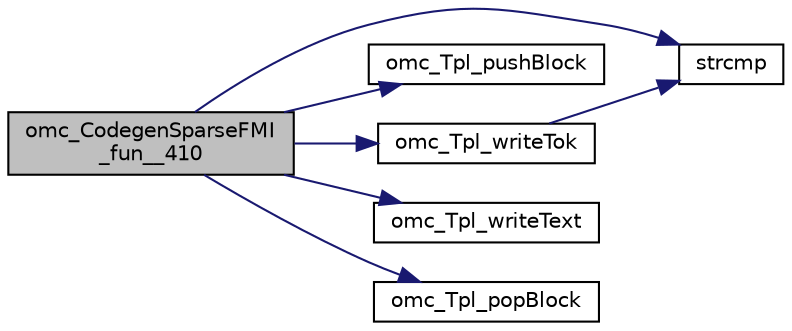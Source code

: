 digraph "omc_CodegenSparseFMI_fun__410"
{
  edge [fontname="Helvetica",fontsize="10",labelfontname="Helvetica",labelfontsize="10"];
  node [fontname="Helvetica",fontsize="10",shape=record];
  rankdir="LR";
  Node106050 [label="omc_CodegenSparseFMI\l_fun__410",height=0.2,width=0.4,color="black", fillcolor="grey75", style="filled", fontcolor="black"];
  Node106050 -> Node106051 [color="midnightblue",fontsize="10",style="solid",fontname="Helvetica"];
  Node106051 [label="strcmp",height=0.2,width=0.4,color="black", fillcolor="white", style="filled",URL="$db/d13/_c_vode_get_8m.html#ab022bbe018438998408fda94a327a547"];
  Node106050 -> Node106052 [color="midnightblue",fontsize="10",style="solid",fontname="Helvetica"];
  Node106052 [label="omc_Tpl_pushBlock",height=0.2,width=0.4,color="black", fillcolor="white", style="filled",URL="$d7/d52/_tpl_8c.html#a99d6bda0846441f21c5081261888085a"];
  Node106050 -> Node106053 [color="midnightblue",fontsize="10",style="solid",fontname="Helvetica"];
  Node106053 [label="omc_Tpl_writeTok",height=0.2,width=0.4,color="black", fillcolor="white", style="filled",URL="$d7/d52/_tpl_8c.html#a1038a57834f028b49f38adc4d5fcd049"];
  Node106053 -> Node106051 [color="midnightblue",fontsize="10",style="solid",fontname="Helvetica"];
  Node106050 -> Node106054 [color="midnightblue",fontsize="10",style="solid",fontname="Helvetica"];
  Node106054 [label="omc_Tpl_writeText",height=0.2,width=0.4,color="black", fillcolor="white", style="filled",URL="$d7/d52/_tpl_8c.html#a7e5a397e973cf3de37af50d58cbb789f"];
  Node106050 -> Node106055 [color="midnightblue",fontsize="10",style="solid",fontname="Helvetica"];
  Node106055 [label="omc_Tpl_popBlock",height=0.2,width=0.4,color="black", fillcolor="white", style="filled",URL="$d7/d52/_tpl_8c.html#a6cf6c8514535aa47abb9ff6badd4f6a5"];
}
